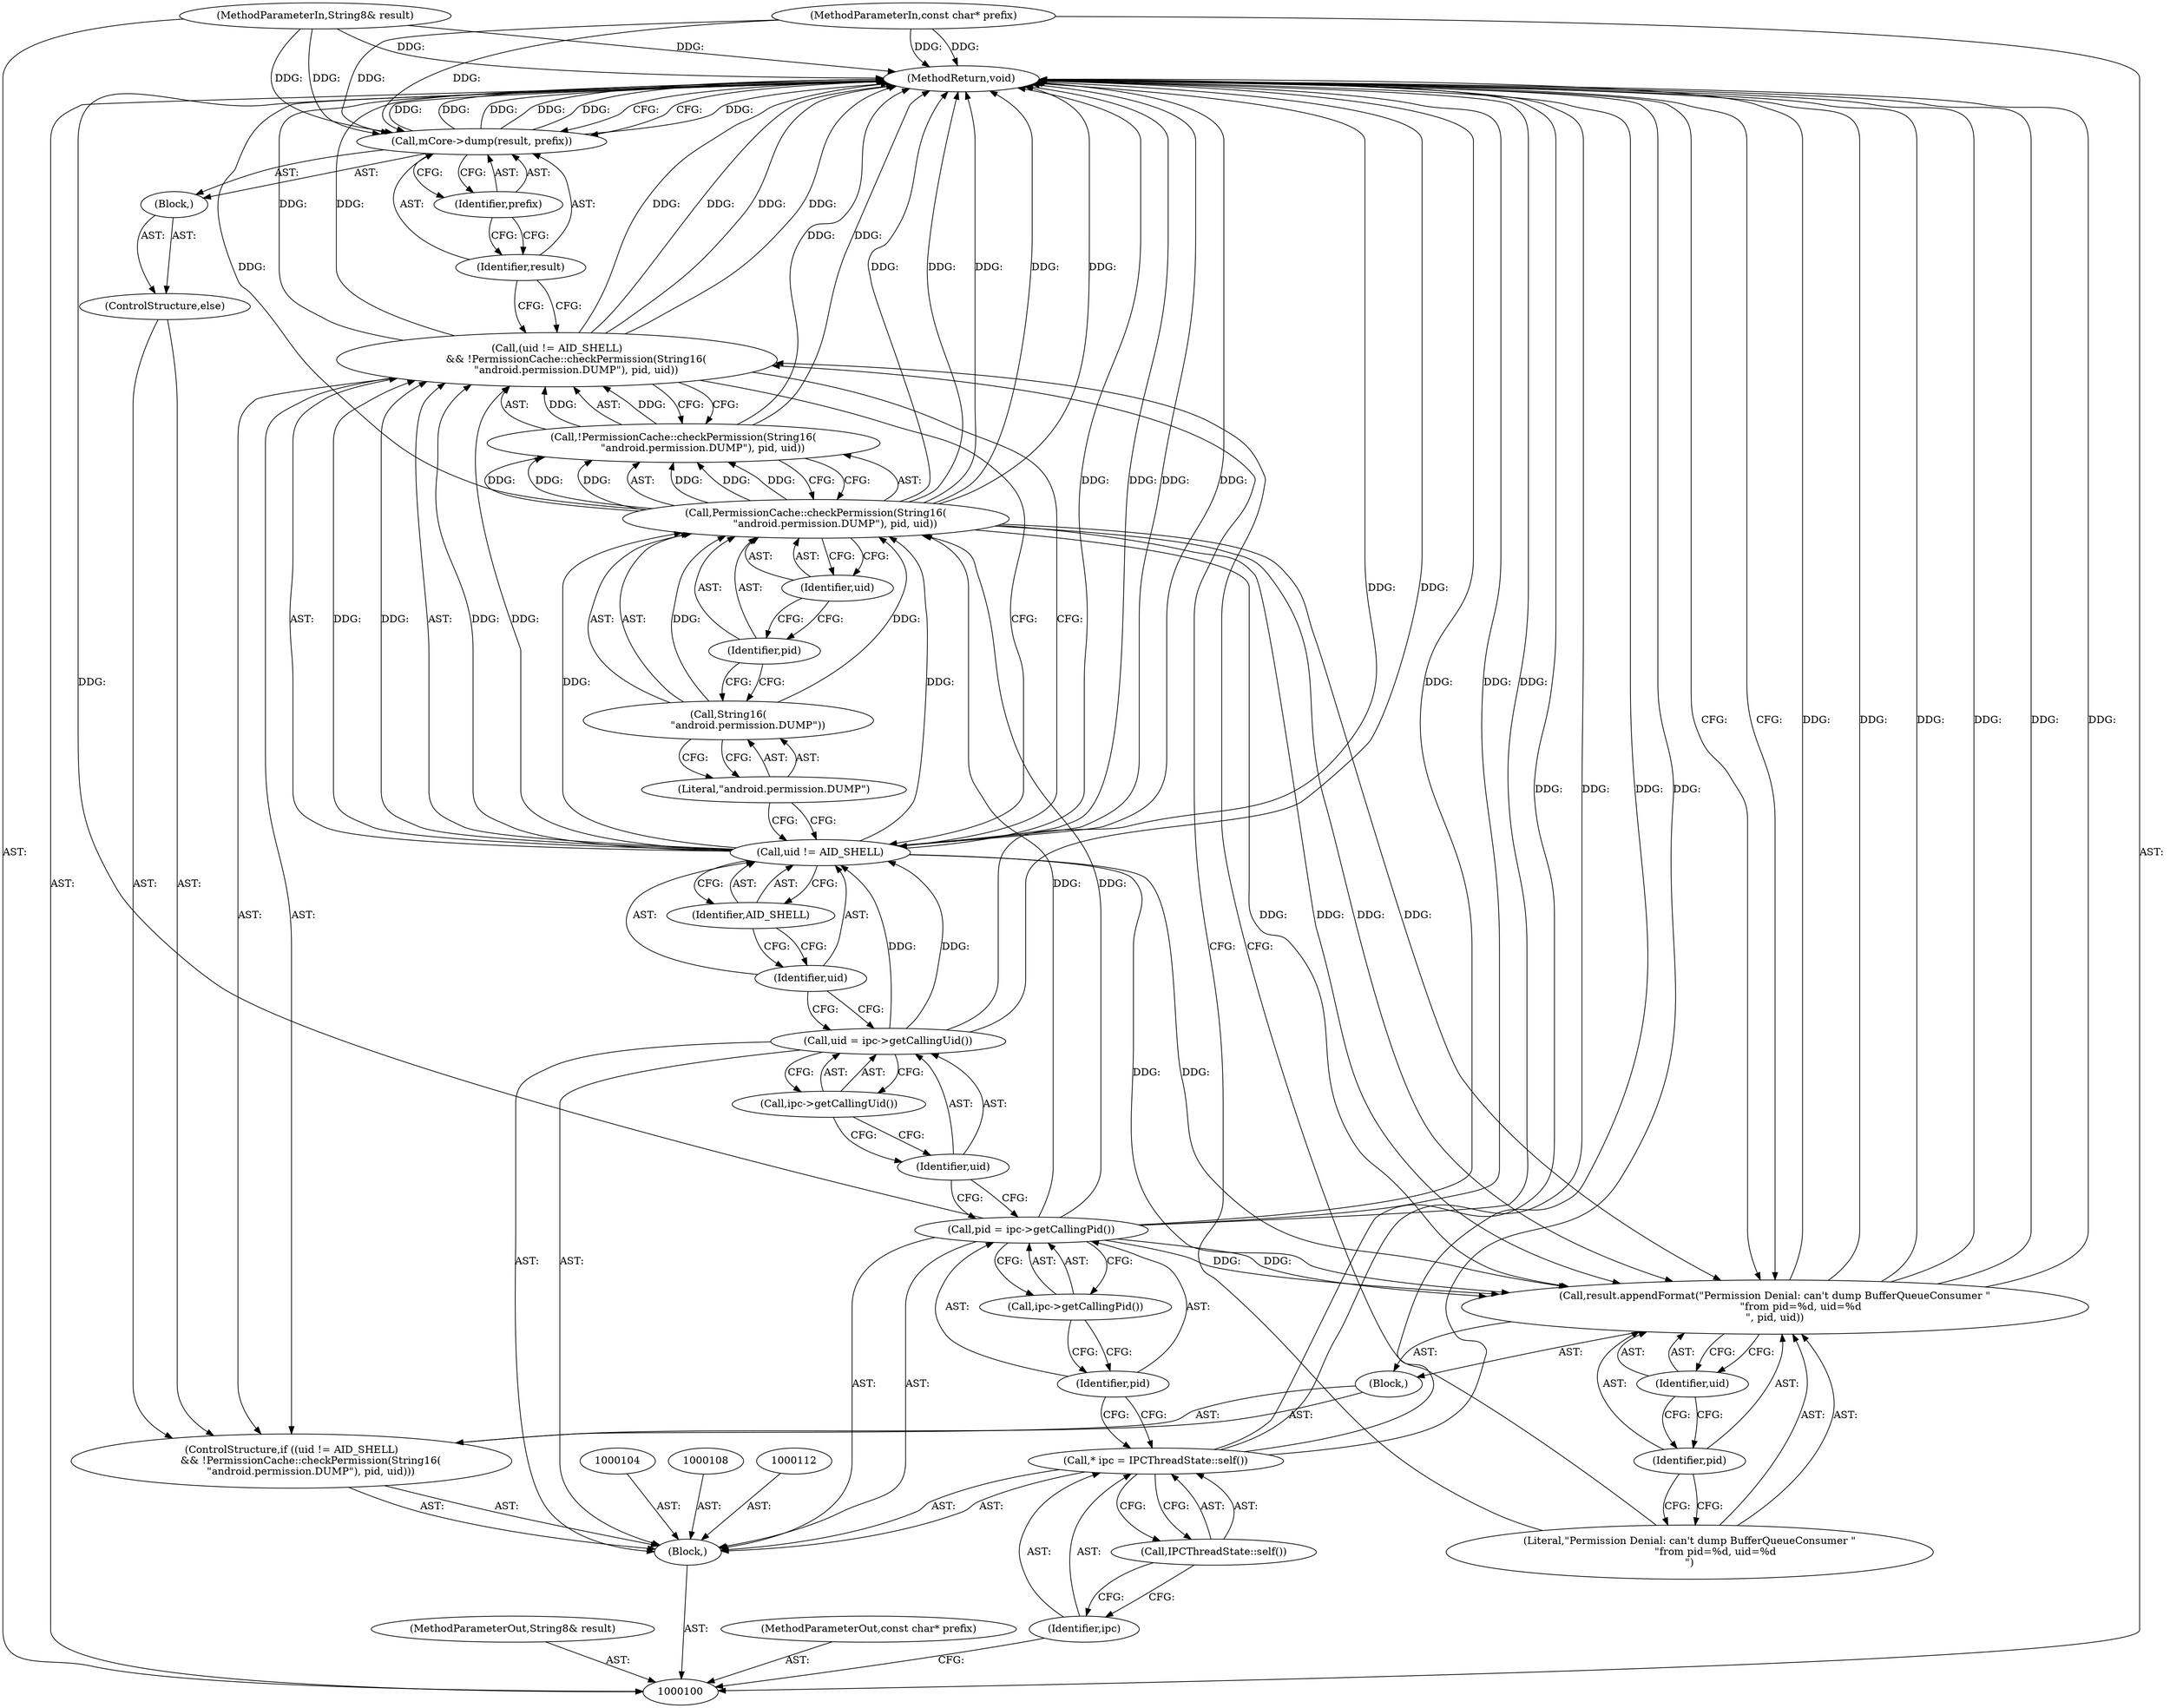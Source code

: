 digraph "0_Android_85d253fab5e2c01bd90990667c6de25c282fc5cd" {
"1000137" [label="(MethodReturn,void)"];
"1000101" [label="(MethodParameterIn,String8& result)"];
"1000196" [label="(MethodParameterOut,String8& result)"];
"1000102" [label="(MethodParameterIn,const char* prefix)"];
"1000197" [label="(MethodParameterOut,const char* prefix)"];
"1000103" [label="(Block,)"];
"1000133" [label="(Block,)"];
"1000132" [label="(ControlStructure,else)"];
"1000135" [label="(Identifier,result)"];
"1000136" [label="(Identifier,prefix)"];
"1000134" [label="(Call,mCore->dump(result, prefix))"];
"1000105" [label="(Call,* ipc = IPCThreadState::self())"];
"1000106" [label="(Identifier,ipc)"];
"1000107" [label="(Call,IPCThreadState::self())"];
"1000109" [label="(Call,pid = ipc->getCallingPid())"];
"1000110" [label="(Identifier,pid)"];
"1000111" [label="(Call,ipc->getCallingPid())"];
"1000113" [label="(Call,uid = ipc->getCallingUid())"];
"1000114" [label="(Identifier,uid)"];
"1000115" [label="(Call,ipc->getCallingUid())"];
"1000120" [label="(Identifier,AID_SHELL)"];
"1000116" [label="(ControlStructure,if ((uid != AID_SHELL)\n            && !PermissionCache::checkPermission(String16(\n            \"android.permission.DUMP\"), pid, uid)))"];
"1000117" [label="(Call,(uid != AID_SHELL)\n            && !PermissionCache::checkPermission(String16(\n            \"android.permission.DUMP\"), pid, uid))"];
"1000118" [label="(Call,uid != AID_SHELL)"];
"1000119" [label="(Identifier,uid)"];
"1000121" [label="(Call,!PermissionCache::checkPermission(String16(\n            \"android.permission.DUMP\"), pid, uid))"];
"1000122" [label="(Call,PermissionCache::checkPermission(String16(\n            \"android.permission.DUMP\"), pid, uid))"];
"1000123" [label="(Call,String16(\n            \"android.permission.DUMP\"))"];
"1000124" [label="(Literal,\"android.permission.DUMP\")"];
"1000125" [label="(Identifier,pid)"];
"1000126" [label="(Identifier,uid)"];
"1000127" [label="(Block,)"];
"1000129" [label="(Literal,\"Permission Denial: can't dump BufferQueueConsumer \"\n                \"from pid=%d, uid=%d\n\")"];
"1000128" [label="(Call,result.appendFormat(\"Permission Denial: can't dump BufferQueueConsumer \"\n                \"from pid=%d, uid=%d\n\", pid, uid))"];
"1000130" [label="(Identifier,pid)"];
"1000131" [label="(Identifier,uid)"];
"1000137" -> "1000100"  [label="AST: "];
"1000137" -> "1000128"  [label="CFG: "];
"1000137" -> "1000134"  [label="CFG: "];
"1000117" -> "1000137"  [label="DDG: "];
"1000117" -> "1000137"  [label="DDG: "];
"1000117" -> "1000137"  [label="DDG: "];
"1000122" -> "1000137"  [label="DDG: "];
"1000122" -> "1000137"  [label="DDG: "];
"1000122" -> "1000137"  [label="DDG: "];
"1000105" -> "1000137"  [label="DDG: "];
"1000105" -> "1000137"  [label="DDG: "];
"1000134" -> "1000137"  [label="DDG: "];
"1000134" -> "1000137"  [label="DDG: "];
"1000134" -> "1000137"  [label="DDG: "];
"1000102" -> "1000137"  [label="DDG: "];
"1000128" -> "1000137"  [label="DDG: "];
"1000128" -> "1000137"  [label="DDG: "];
"1000128" -> "1000137"  [label="DDG: "];
"1000118" -> "1000137"  [label="DDG: "];
"1000118" -> "1000137"  [label="DDG: "];
"1000109" -> "1000137"  [label="DDG: "];
"1000109" -> "1000137"  [label="DDG: "];
"1000113" -> "1000137"  [label="DDG: "];
"1000101" -> "1000137"  [label="DDG: "];
"1000121" -> "1000137"  [label="DDG: "];
"1000101" -> "1000100"  [label="AST: "];
"1000101" -> "1000137"  [label="DDG: "];
"1000101" -> "1000134"  [label="DDG: "];
"1000196" -> "1000100"  [label="AST: "];
"1000102" -> "1000100"  [label="AST: "];
"1000102" -> "1000137"  [label="DDG: "];
"1000102" -> "1000134"  [label="DDG: "];
"1000197" -> "1000100"  [label="AST: "];
"1000103" -> "1000100"  [label="AST: "];
"1000104" -> "1000103"  [label="AST: "];
"1000105" -> "1000103"  [label="AST: "];
"1000108" -> "1000103"  [label="AST: "];
"1000109" -> "1000103"  [label="AST: "];
"1000112" -> "1000103"  [label="AST: "];
"1000113" -> "1000103"  [label="AST: "];
"1000116" -> "1000103"  [label="AST: "];
"1000133" -> "1000132"  [label="AST: "];
"1000134" -> "1000133"  [label="AST: "];
"1000132" -> "1000116"  [label="AST: "];
"1000133" -> "1000132"  [label="AST: "];
"1000135" -> "1000134"  [label="AST: "];
"1000135" -> "1000117"  [label="CFG: "];
"1000136" -> "1000135"  [label="CFG: "];
"1000136" -> "1000134"  [label="AST: "];
"1000136" -> "1000135"  [label="CFG: "];
"1000134" -> "1000136"  [label="CFG: "];
"1000134" -> "1000133"  [label="AST: "];
"1000134" -> "1000136"  [label="CFG: "];
"1000135" -> "1000134"  [label="AST: "];
"1000136" -> "1000134"  [label="AST: "];
"1000137" -> "1000134"  [label="CFG: "];
"1000134" -> "1000137"  [label="DDG: "];
"1000134" -> "1000137"  [label="DDG: "];
"1000134" -> "1000137"  [label="DDG: "];
"1000101" -> "1000134"  [label="DDG: "];
"1000102" -> "1000134"  [label="DDG: "];
"1000105" -> "1000103"  [label="AST: "];
"1000105" -> "1000107"  [label="CFG: "];
"1000106" -> "1000105"  [label="AST: "];
"1000107" -> "1000105"  [label="AST: "];
"1000110" -> "1000105"  [label="CFG: "];
"1000105" -> "1000137"  [label="DDG: "];
"1000105" -> "1000137"  [label="DDG: "];
"1000106" -> "1000105"  [label="AST: "];
"1000106" -> "1000100"  [label="CFG: "];
"1000107" -> "1000106"  [label="CFG: "];
"1000107" -> "1000105"  [label="AST: "];
"1000107" -> "1000106"  [label="CFG: "];
"1000105" -> "1000107"  [label="CFG: "];
"1000109" -> "1000103"  [label="AST: "];
"1000109" -> "1000111"  [label="CFG: "];
"1000110" -> "1000109"  [label="AST: "];
"1000111" -> "1000109"  [label="AST: "];
"1000114" -> "1000109"  [label="CFG: "];
"1000109" -> "1000137"  [label="DDG: "];
"1000109" -> "1000137"  [label="DDG: "];
"1000109" -> "1000122"  [label="DDG: "];
"1000109" -> "1000128"  [label="DDG: "];
"1000110" -> "1000109"  [label="AST: "];
"1000110" -> "1000105"  [label="CFG: "];
"1000111" -> "1000110"  [label="CFG: "];
"1000111" -> "1000109"  [label="AST: "];
"1000111" -> "1000110"  [label="CFG: "];
"1000109" -> "1000111"  [label="CFG: "];
"1000113" -> "1000103"  [label="AST: "];
"1000113" -> "1000115"  [label="CFG: "];
"1000114" -> "1000113"  [label="AST: "];
"1000115" -> "1000113"  [label="AST: "];
"1000119" -> "1000113"  [label="CFG: "];
"1000113" -> "1000137"  [label="DDG: "];
"1000113" -> "1000118"  [label="DDG: "];
"1000114" -> "1000113"  [label="AST: "];
"1000114" -> "1000109"  [label="CFG: "];
"1000115" -> "1000114"  [label="CFG: "];
"1000115" -> "1000113"  [label="AST: "];
"1000115" -> "1000114"  [label="CFG: "];
"1000113" -> "1000115"  [label="CFG: "];
"1000120" -> "1000118"  [label="AST: "];
"1000120" -> "1000119"  [label="CFG: "];
"1000118" -> "1000120"  [label="CFG: "];
"1000116" -> "1000103"  [label="AST: "];
"1000117" -> "1000116"  [label="AST: "];
"1000127" -> "1000116"  [label="AST: "];
"1000132" -> "1000116"  [label="AST: "];
"1000117" -> "1000116"  [label="AST: "];
"1000117" -> "1000118"  [label="CFG: "];
"1000117" -> "1000121"  [label="CFG: "];
"1000118" -> "1000117"  [label="AST: "];
"1000121" -> "1000117"  [label="AST: "];
"1000129" -> "1000117"  [label="CFG: "];
"1000135" -> "1000117"  [label="CFG: "];
"1000117" -> "1000137"  [label="DDG: "];
"1000117" -> "1000137"  [label="DDG: "];
"1000117" -> "1000137"  [label="DDG: "];
"1000118" -> "1000117"  [label="DDG: "];
"1000118" -> "1000117"  [label="DDG: "];
"1000121" -> "1000117"  [label="DDG: "];
"1000118" -> "1000117"  [label="AST: "];
"1000118" -> "1000120"  [label="CFG: "];
"1000119" -> "1000118"  [label="AST: "];
"1000120" -> "1000118"  [label="AST: "];
"1000124" -> "1000118"  [label="CFG: "];
"1000117" -> "1000118"  [label="CFG: "];
"1000118" -> "1000137"  [label="DDG: "];
"1000118" -> "1000137"  [label="DDG: "];
"1000118" -> "1000117"  [label="DDG: "];
"1000118" -> "1000117"  [label="DDG: "];
"1000113" -> "1000118"  [label="DDG: "];
"1000118" -> "1000122"  [label="DDG: "];
"1000118" -> "1000128"  [label="DDG: "];
"1000119" -> "1000118"  [label="AST: "];
"1000119" -> "1000113"  [label="CFG: "];
"1000120" -> "1000119"  [label="CFG: "];
"1000121" -> "1000117"  [label="AST: "];
"1000121" -> "1000122"  [label="CFG: "];
"1000122" -> "1000121"  [label="AST: "];
"1000117" -> "1000121"  [label="CFG: "];
"1000121" -> "1000137"  [label="DDG: "];
"1000121" -> "1000117"  [label="DDG: "];
"1000122" -> "1000121"  [label="DDG: "];
"1000122" -> "1000121"  [label="DDG: "];
"1000122" -> "1000121"  [label="DDG: "];
"1000122" -> "1000121"  [label="AST: "];
"1000122" -> "1000126"  [label="CFG: "];
"1000123" -> "1000122"  [label="AST: "];
"1000125" -> "1000122"  [label="AST: "];
"1000126" -> "1000122"  [label="AST: "];
"1000121" -> "1000122"  [label="CFG: "];
"1000122" -> "1000137"  [label="DDG: "];
"1000122" -> "1000137"  [label="DDG: "];
"1000122" -> "1000137"  [label="DDG: "];
"1000122" -> "1000121"  [label="DDG: "];
"1000122" -> "1000121"  [label="DDG: "];
"1000122" -> "1000121"  [label="DDG: "];
"1000123" -> "1000122"  [label="DDG: "];
"1000109" -> "1000122"  [label="DDG: "];
"1000118" -> "1000122"  [label="DDG: "];
"1000122" -> "1000128"  [label="DDG: "];
"1000122" -> "1000128"  [label="DDG: "];
"1000123" -> "1000122"  [label="AST: "];
"1000123" -> "1000124"  [label="CFG: "];
"1000124" -> "1000123"  [label="AST: "];
"1000125" -> "1000123"  [label="CFG: "];
"1000123" -> "1000122"  [label="DDG: "];
"1000124" -> "1000123"  [label="AST: "];
"1000124" -> "1000118"  [label="CFG: "];
"1000123" -> "1000124"  [label="CFG: "];
"1000125" -> "1000122"  [label="AST: "];
"1000125" -> "1000123"  [label="CFG: "];
"1000126" -> "1000125"  [label="CFG: "];
"1000126" -> "1000122"  [label="AST: "];
"1000126" -> "1000125"  [label="CFG: "];
"1000122" -> "1000126"  [label="CFG: "];
"1000127" -> "1000116"  [label="AST: "];
"1000128" -> "1000127"  [label="AST: "];
"1000129" -> "1000128"  [label="AST: "];
"1000129" -> "1000117"  [label="CFG: "];
"1000130" -> "1000129"  [label="CFG: "];
"1000128" -> "1000127"  [label="AST: "];
"1000128" -> "1000131"  [label="CFG: "];
"1000129" -> "1000128"  [label="AST: "];
"1000130" -> "1000128"  [label="AST: "];
"1000131" -> "1000128"  [label="AST: "];
"1000137" -> "1000128"  [label="CFG: "];
"1000128" -> "1000137"  [label="DDG: "];
"1000128" -> "1000137"  [label="DDG: "];
"1000128" -> "1000137"  [label="DDG: "];
"1000122" -> "1000128"  [label="DDG: "];
"1000122" -> "1000128"  [label="DDG: "];
"1000109" -> "1000128"  [label="DDG: "];
"1000118" -> "1000128"  [label="DDG: "];
"1000130" -> "1000128"  [label="AST: "];
"1000130" -> "1000129"  [label="CFG: "];
"1000131" -> "1000130"  [label="CFG: "];
"1000131" -> "1000128"  [label="AST: "];
"1000131" -> "1000130"  [label="CFG: "];
"1000128" -> "1000131"  [label="CFG: "];
}
